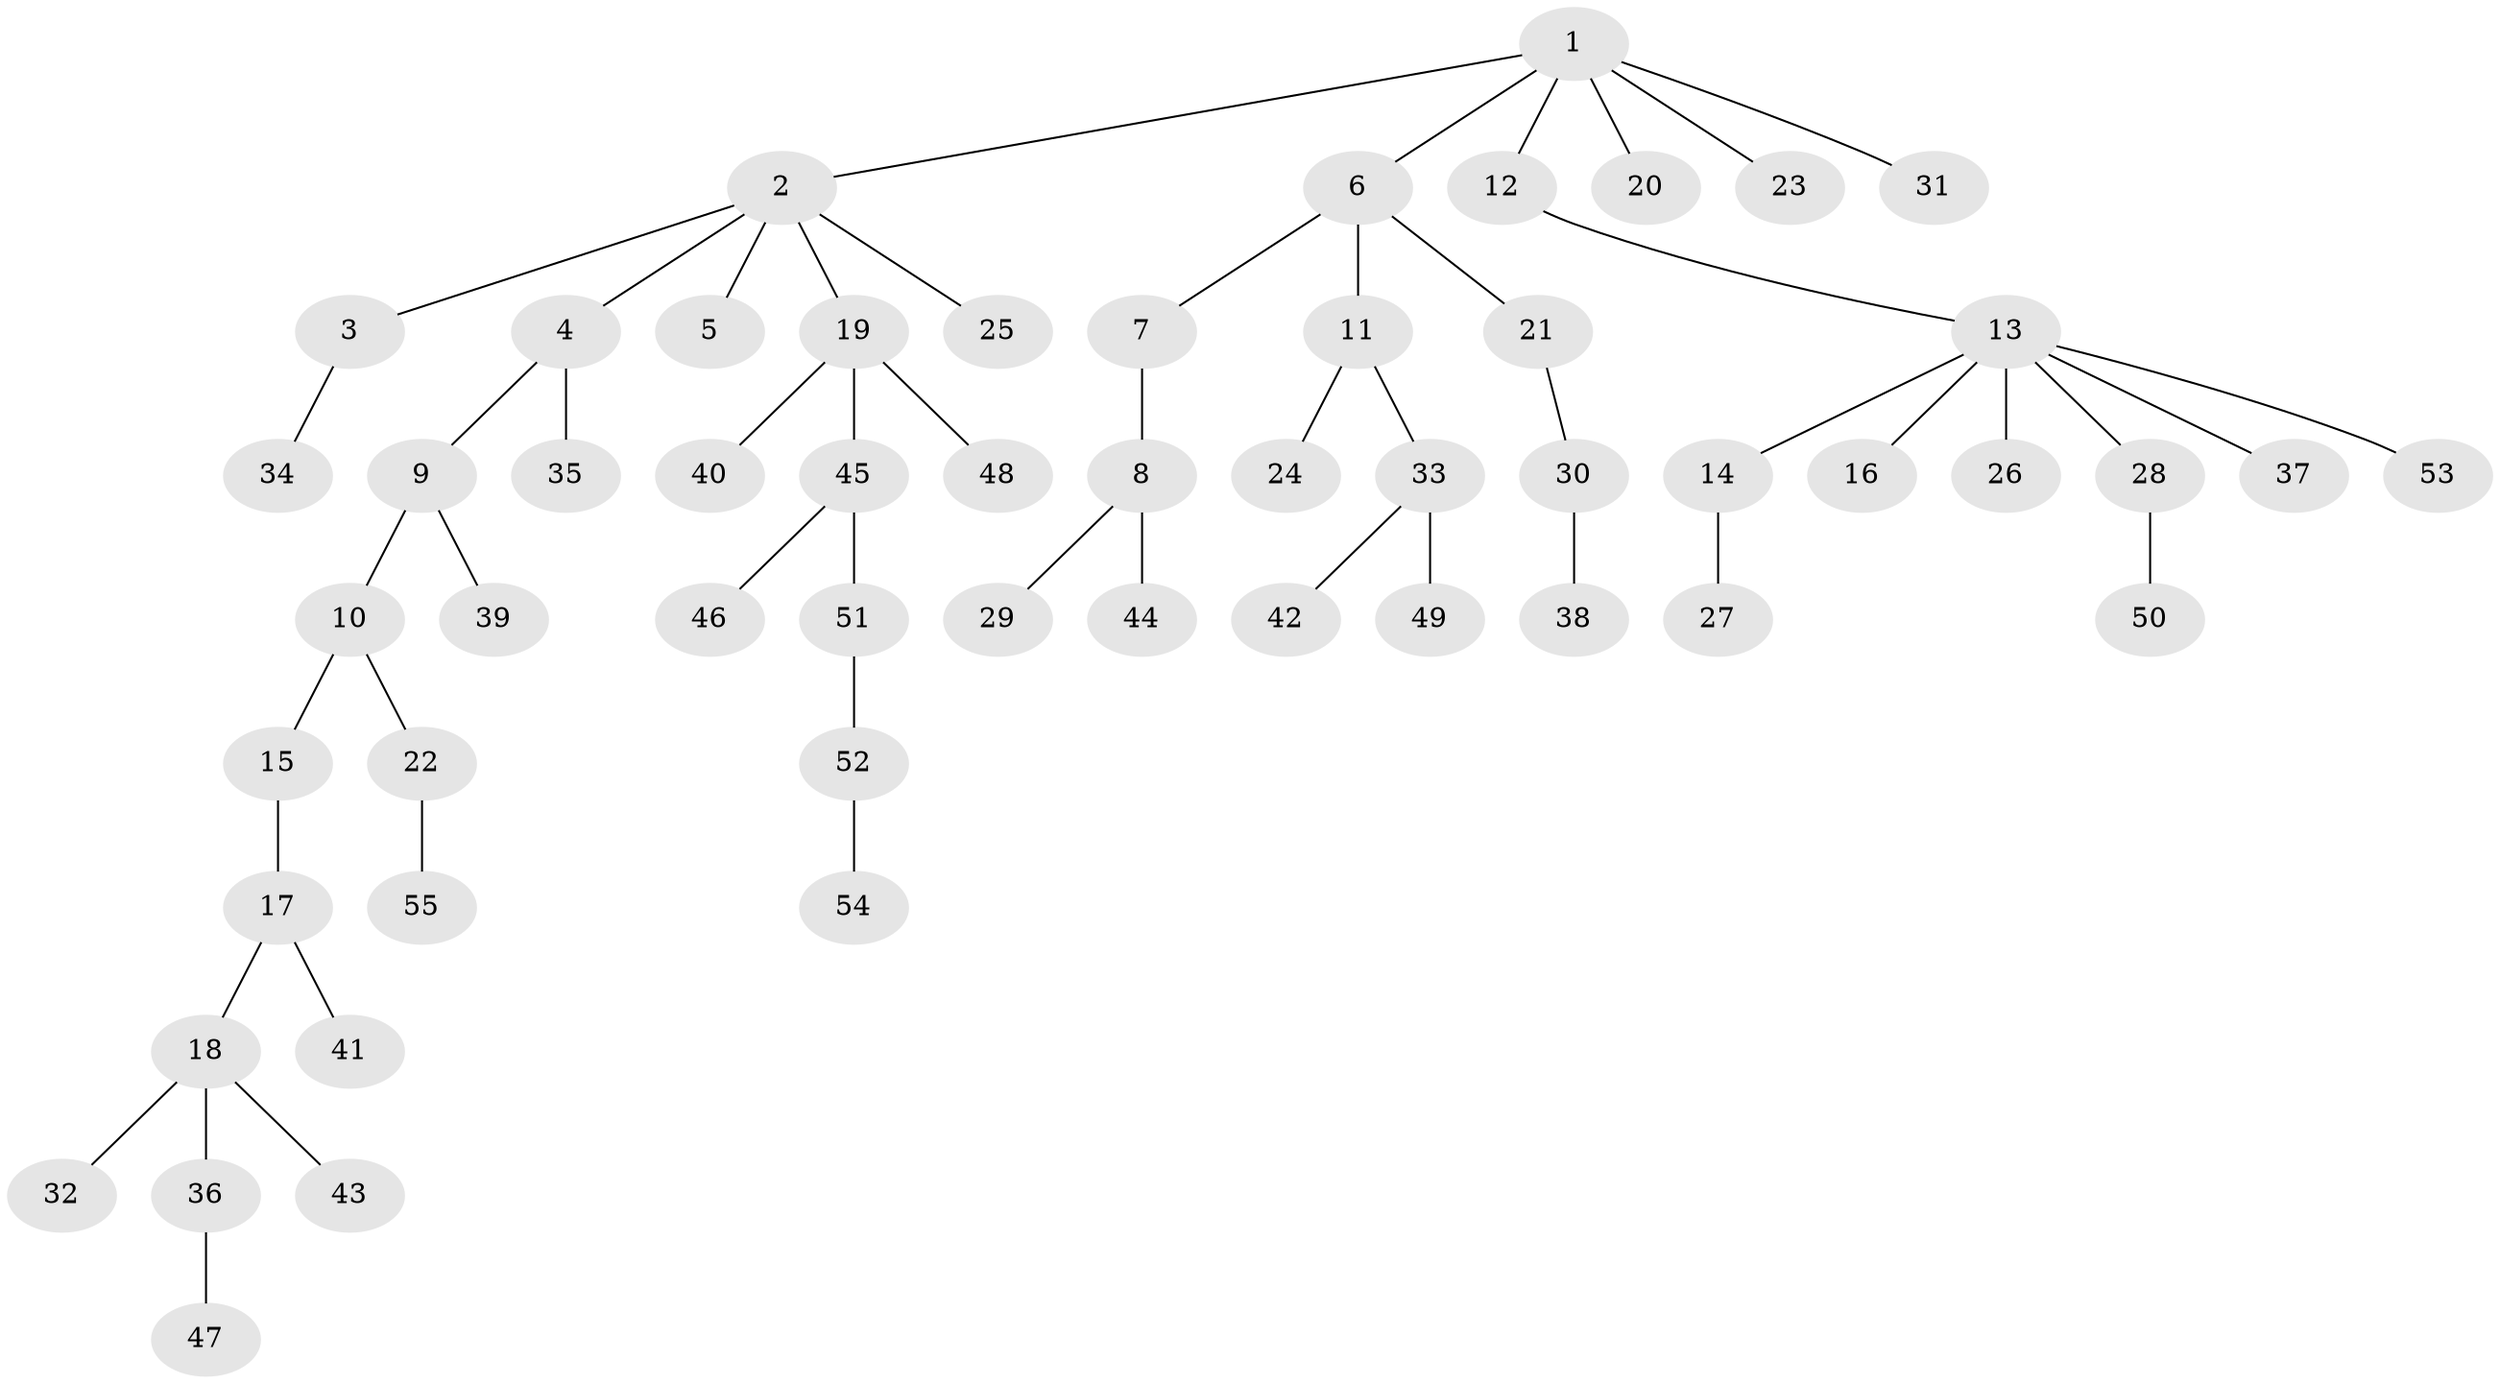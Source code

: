 // original degree distribution, {7: 0.01098901098901099, 6: 0.01098901098901099, 3: 0.13186813186813187, 2: 0.2857142857142857, 5: 0.03296703296703297, 4: 0.03296703296703297, 8: 0.01098901098901099, 1: 0.4835164835164835}
// Generated by graph-tools (version 1.1) at 2025/52/03/04/25 22:52:04]
// undirected, 55 vertices, 54 edges
graph export_dot {
  node [color=gray90,style=filled];
  1;
  2;
  3;
  4;
  5;
  6;
  7;
  8;
  9;
  10;
  11;
  12;
  13;
  14;
  15;
  16;
  17;
  18;
  19;
  20;
  21;
  22;
  23;
  24;
  25;
  26;
  27;
  28;
  29;
  30;
  31;
  32;
  33;
  34;
  35;
  36;
  37;
  38;
  39;
  40;
  41;
  42;
  43;
  44;
  45;
  46;
  47;
  48;
  49;
  50;
  51;
  52;
  53;
  54;
  55;
  1 -- 2 [weight=1.0];
  1 -- 6 [weight=1.0];
  1 -- 12 [weight=1.0];
  1 -- 20 [weight=1.0];
  1 -- 23 [weight=1.0];
  1 -- 31 [weight=1.0];
  2 -- 3 [weight=1.0];
  2 -- 4 [weight=1.0];
  2 -- 5 [weight=1.0];
  2 -- 19 [weight=1.0];
  2 -- 25 [weight=1.0];
  3 -- 34 [weight=1.0];
  4 -- 9 [weight=1.0];
  4 -- 35 [weight=1.0];
  6 -- 7 [weight=1.0];
  6 -- 11 [weight=1.0];
  6 -- 21 [weight=1.0];
  7 -- 8 [weight=1.0];
  8 -- 29 [weight=1.0];
  8 -- 44 [weight=1.0];
  9 -- 10 [weight=1.0];
  9 -- 39 [weight=1.0];
  10 -- 15 [weight=1.0];
  10 -- 22 [weight=1.0];
  11 -- 24 [weight=1.0];
  11 -- 33 [weight=1.0];
  12 -- 13 [weight=1.0];
  13 -- 14 [weight=1.0];
  13 -- 16 [weight=1.0];
  13 -- 26 [weight=1.0];
  13 -- 28 [weight=1.0];
  13 -- 37 [weight=1.0];
  13 -- 53 [weight=1.0];
  14 -- 27 [weight=1.0];
  15 -- 17 [weight=1.0];
  17 -- 18 [weight=1.0];
  17 -- 41 [weight=1.0];
  18 -- 32 [weight=1.0];
  18 -- 36 [weight=1.0];
  18 -- 43 [weight=1.0];
  19 -- 40 [weight=1.0];
  19 -- 45 [weight=1.0];
  19 -- 48 [weight=1.0];
  21 -- 30 [weight=1.0];
  22 -- 55 [weight=1.0];
  28 -- 50 [weight=1.0];
  30 -- 38 [weight=1.0];
  33 -- 42 [weight=1.0];
  33 -- 49 [weight=1.0];
  36 -- 47 [weight=1.0];
  45 -- 46 [weight=1.0];
  45 -- 51 [weight=1.0];
  51 -- 52 [weight=1.0];
  52 -- 54 [weight=1.0];
}
